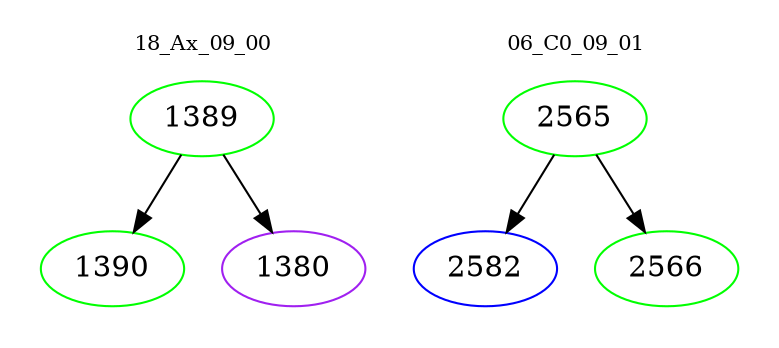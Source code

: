 digraph{
subgraph cluster_0 {
color = white
label = "18_Ax_09_00";
fontsize=10;
T0_1389 [label="1389", color="green"]
T0_1389 -> T0_1390 [color="black"]
T0_1390 [label="1390", color="green"]
T0_1389 -> T0_1380 [color="black"]
T0_1380 [label="1380", color="purple"]
}
subgraph cluster_1 {
color = white
label = "06_C0_09_01";
fontsize=10;
T1_2565 [label="2565", color="green"]
T1_2565 -> T1_2582 [color="black"]
T1_2582 [label="2582", color="blue"]
T1_2565 -> T1_2566 [color="black"]
T1_2566 [label="2566", color="green"]
}
}
